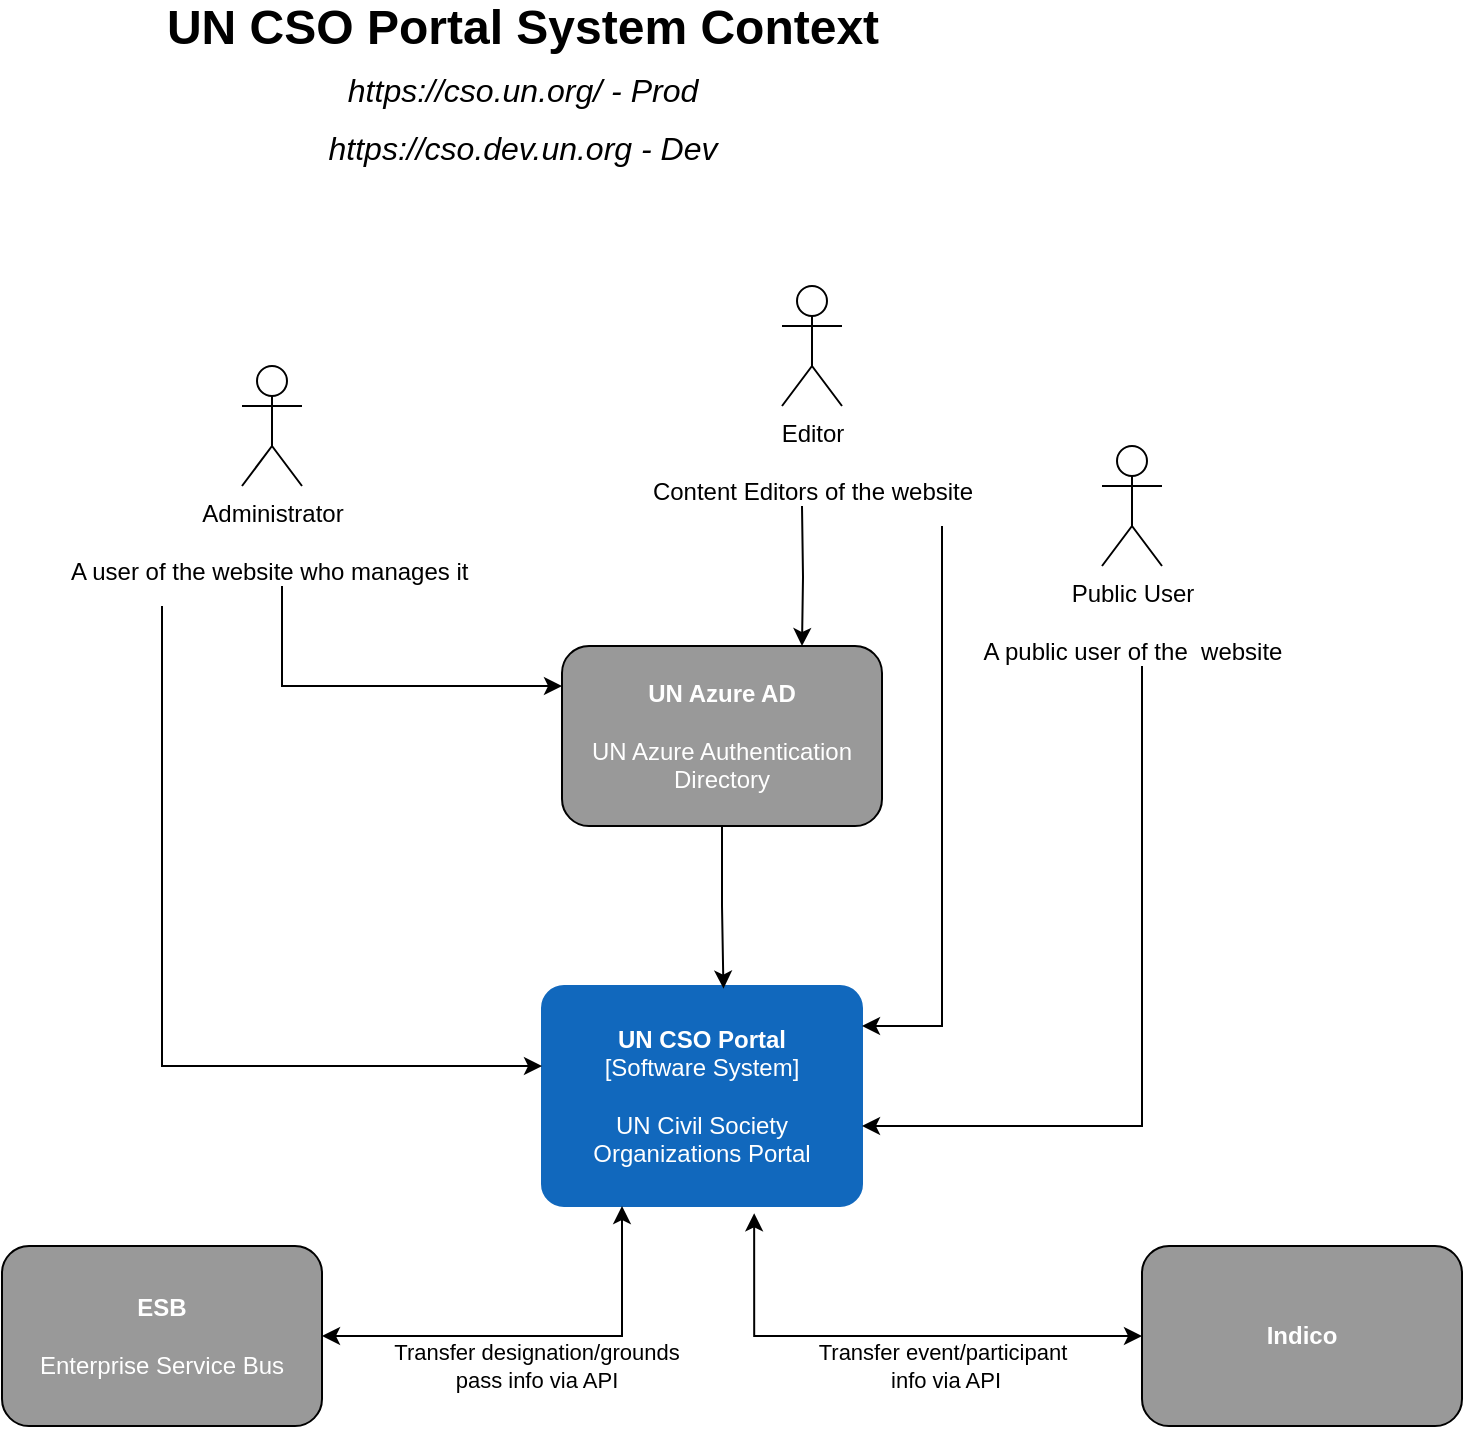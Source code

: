<mxfile version="13.9.9" type="device"><diagram id="iNHM5rQC0G_VCljfB0WK" name="Page-1"><mxGraphModel dx="768" dy="482" grid="1" gridSize="10" guides="1" tooltips="1" connect="1" arrows="1" fold="1" page="1" pageScale="1" pageWidth="850" pageHeight="1100" math="0" shadow="0"><root><mxCell id="0"/><mxCell id="1" parent="0"/><object placeholders="1" c4Name="UN CSO Portal" c4Type="Software System" c4Description="UN Civil Society Organizations  Portal" label="&lt;b&gt;%c4Name%&lt;/b&gt;&lt;div&gt;[%c4Type%]&lt;/div&gt;&lt;br&gt;&lt;div&gt;%c4Description%&lt;/div&gt;" id="WMJqvAxaC52JAcJJs5ff-44"><mxCell style="rounded=1;whiteSpace=wrap;html=1;labelBackgroundColor=none;fillColor=#1168BD;fontColor=#ffffff;align=center;arcSize=10;strokeColor=#1168BD;metaEdit=1;metaData={&quot;c4Type&quot;:{&quot;editable&quot;:false}};points=[[0.25,0,0],[0.5,0,0],[0.75,0,0],[1,0.25,0],[1,0.5,0],[1,0.75,0],[0.75,1,0],[0.5,1,0],[0.25,1,0],[0,0.75,0],[0,0.5,0],[0,0.25,0]];" parent="1" vertex="1"><mxGeometry x="290" y="550" width="160" height="110.0" as="geometry"/></mxCell></object><mxCell id="WMJqvAxaC52JAcJJs5ff-54" style="edgeStyle=orthogonalEdgeStyle;rounded=0;orthogonalLoop=1;jettySize=auto;html=1;entryX=0;entryY=0.5;entryDx=0;entryDy=0;entryPerimeter=0;startArrow=none;startFill=0;" parent="1" edge="1"><mxGeometry relative="1" as="geometry"><mxPoint x="160" y="350" as="sourcePoint"/><mxPoint x="300" y="400" as="targetPoint"/><Array as="points"><mxPoint x="160" y="400"/></Array></mxGeometry></mxCell><mxCell id="dnXlJcdKjLnWwiea_6q6-1" style="edgeStyle=orthogonalEdgeStyle;rounded=0;orthogonalLoop=1;jettySize=auto;html=1;" parent="1" edge="1"><mxGeometry relative="1" as="geometry"><mxPoint x="100" y="360" as="sourcePoint"/><mxPoint x="290" y="590" as="targetPoint"/><Array as="points"><mxPoint x="100" y="590"/><mxPoint x="290" y="590"/></Array></mxGeometry></mxCell><mxCell id="WMJqvAxaC52JAcJJs5ff-47" value="Administrator&lt;br&gt;&lt;br&gt;A user of the website who manages it&amp;nbsp;" style="shape=umlActor;verticalLabelPosition=bottom;verticalAlign=top;html=1;outlineConnect=0;strokeColor=#000000;fillColor=#ffffff;" parent="1" vertex="1"><mxGeometry x="140" y="240" width="30" height="60" as="geometry"/></mxCell><mxCell id="WMJqvAxaC52JAcJJs5ff-53" style="edgeStyle=orthogonalEdgeStyle;rounded=0;orthogonalLoop=1;jettySize=auto;html=1;startArrow=none;startFill=0;entryX=0.75;entryY=0;entryDx=0;entryDy=0;" parent="1" target="WMJqvAxaC52JAcJJs5ff-57" edge="1"><mxGeometry relative="1" as="geometry"><mxPoint x="420" y="310" as="sourcePoint"/><mxPoint x="370" y="380" as="targetPoint"/><Array as="points"/></mxGeometry></mxCell><mxCell id="I5WQfjfWnCgOxvsbjBrm-2" style="edgeStyle=orthogonalEdgeStyle;rounded=0;orthogonalLoop=1;jettySize=auto;html=1;startArrow=none;startFill=0;" parent="1" edge="1"><mxGeometry relative="1" as="geometry"><Array as="points"><mxPoint x="490" y="570"/><mxPoint x="450" y="570"/></Array><mxPoint x="490" y="320" as="sourcePoint"/><mxPoint x="450" y="570" as="targetPoint"/></mxGeometry></mxCell><mxCell id="WMJqvAxaC52JAcJJs5ff-48" value="Editor&lt;br&gt;&lt;br&gt;Content Editors of the website" style="shape=umlActor;verticalLabelPosition=bottom;verticalAlign=top;html=1;outlineConnect=0;strokeColor=#000000;fillColor=#ffffff;" parent="1" vertex="1"><mxGeometry x="410" y="200" width="30" height="60" as="geometry"/></mxCell><mxCell id="WMJqvAxaC52JAcJJs5ff-52" style="edgeStyle=orthogonalEdgeStyle;rounded=0;orthogonalLoop=1;jettySize=auto;html=1;startArrow=none;startFill=0;" parent="1" target="WMJqvAxaC52JAcJJs5ff-44" edge="1"><mxGeometry relative="1" as="geometry"><mxPoint x="590" y="390" as="sourcePoint"/><Array as="points"><mxPoint x="590" y="620"/></Array></mxGeometry></mxCell><mxCell id="WMJqvAxaC52JAcJJs5ff-51" value="Public User&lt;br&gt;&lt;br&gt;A public user of the&amp;nbsp; website" style="shape=umlActor;verticalLabelPosition=bottom;verticalAlign=top;html=1;outlineConnect=0;strokeColor=#000000;fillColor=#ffffff;" parent="1" vertex="1"><mxGeometry x="570" y="280" width="30" height="60" as="geometry"/></mxCell><mxCell id="WMJqvAxaC52JAcJJs5ff-63" style="edgeStyle=orthogonalEdgeStyle;rounded=0;orthogonalLoop=1;jettySize=auto;html=1;entryX=0.567;entryY=0.012;entryDx=0;entryDy=0;entryPerimeter=0;startArrow=none;startFill=0;" parent="1" source="WMJqvAxaC52JAcJJs5ff-57" target="WMJqvAxaC52JAcJJs5ff-44" edge="1"><mxGeometry relative="1" as="geometry"/></mxCell><mxCell id="WMJqvAxaC52JAcJJs5ff-57" value="&lt;font color=&quot;#ffffff&quot;&gt;&lt;b&gt;UN Azure AD&lt;/b&gt;&lt;br&gt;&lt;br&gt;UN Azure Authentication Directory&lt;/font&gt;" style="rounded=1;whiteSpace=wrap;html=1;strokeColor=#000000;fillColor=#999999;" parent="1" vertex="1"><mxGeometry x="300" y="380" width="160" height="90" as="geometry"/></mxCell><mxCell id="WMJqvAxaC52JAcJJs5ff-60" value="UN CSO Portal System Context&lt;br&gt;&lt;i style=&quot;font-size: 16px ; line-height: 9.6px&quot;&gt;&lt;span style=&quot;font-weight: 400&quot;&gt;https://cso.un.org/&lt;/span&gt;&lt;span style=&quot;font-weight: normal ; line-height: 17.6px&quot;&gt;&amp;nbsp;- Prod&lt;br&gt;https://cso.dev.un.org - Dev&lt;/span&gt;&lt;/i&gt;" style="text;strokeColor=none;fillColor=none;html=1;fontSize=24;fontStyle=1;verticalAlign=middle;align=center;" parent="1" vertex="1"><mxGeometry x="230" y="80" width="100" height="40" as="geometry"/></mxCell><mxCell id="dnXlJcdKjLnWwiea_6q6-4" style="edgeStyle=orthogonalEdgeStyle;rounded=0;orthogonalLoop=1;jettySize=auto;html=1;entryX=0.25;entryY=1;entryDx=0;entryDy=0;entryPerimeter=0;startArrow=classic;startFill=1;" parent="1" source="dnXlJcdKjLnWwiea_6q6-2" target="WMJqvAxaC52JAcJJs5ff-44" edge="1"><mxGeometry relative="1" as="geometry"/></mxCell><mxCell id="dnXlJcdKjLnWwiea_6q6-7" value="Transfer designation/grounds &lt;br&gt;pass info via API" style="edgeLabel;html=1;align=center;verticalAlign=middle;resizable=0;points=[];" parent="dnXlJcdKjLnWwiea_6q6-4" vertex="1" connectable="0"><mxGeometry x="-0.147" y="-1" relative="1" as="geometry"><mxPoint x="15" y="14" as="offset"/></mxGeometry></mxCell><mxCell id="dnXlJcdKjLnWwiea_6q6-2" value="&lt;font color=&quot;#ffffff&quot;&gt;&lt;b&gt;ESB&lt;/b&gt;&lt;br&gt;&lt;br&gt;Enterprise Service Bus&lt;br&gt;&lt;/font&gt;" style="rounded=1;whiteSpace=wrap;html=1;strokeColor=#000000;fillColor=#999999;" parent="1" vertex="1"><mxGeometry x="20" y="680" width="160" height="90" as="geometry"/></mxCell><mxCell id="dnXlJcdKjLnWwiea_6q6-5" style="edgeStyle=orthogonalEdgeStyle;rounded=0;orthogonalLoop=1;jettySize=auto;html=1;entryX=0.663;entryY=1.033;entryDx=0;entryDy=0;entryPerimeter=0;startArrow=classic;startFill=1;" parent="1" source="dnXlJcdKjLnWwiea_6q6-3" target="WMJqvAxaC52JAcJJs5ff-44" edge="1"><mxGeometry relative="1" as="geometry"/></mxCell><mxCell id="dnXlJcdKjLnWwiea_6q6-6" value="Transfer event/participant&lt;br&gt;&amp;nbsp;info via API" style="edgeLabel;html=1;align=center;verticalAlign=middle;resizable=0;points=[];" parent="dnXlJcdKjLnWwiea_6q6-5" vertex="1" connectable="0"><mxGeometry x="0.183" y="-2" relative="1" as="geometry"><mxPoint x="51" y="17" as="offset"/></mxGeometry></mxCell><mxCell id="dnXlJcdKjLnWwiea_6q6-3" value="&lt;font color=&quot;#ffffff&quot;&gt;&lt;b&gt;Indico&lt;/b&gt;&lt;/font&gt;" style="rounded=1;whiteSpace=wrap;html=1;strokeColor=#000000;fillColor=#999999;" parent="1" vertex="1"><mxGeometry x="590" y="680" width="160" height="90" as="geometry"/></mxCell></root></mxGraphModel></diagram></mxfile>